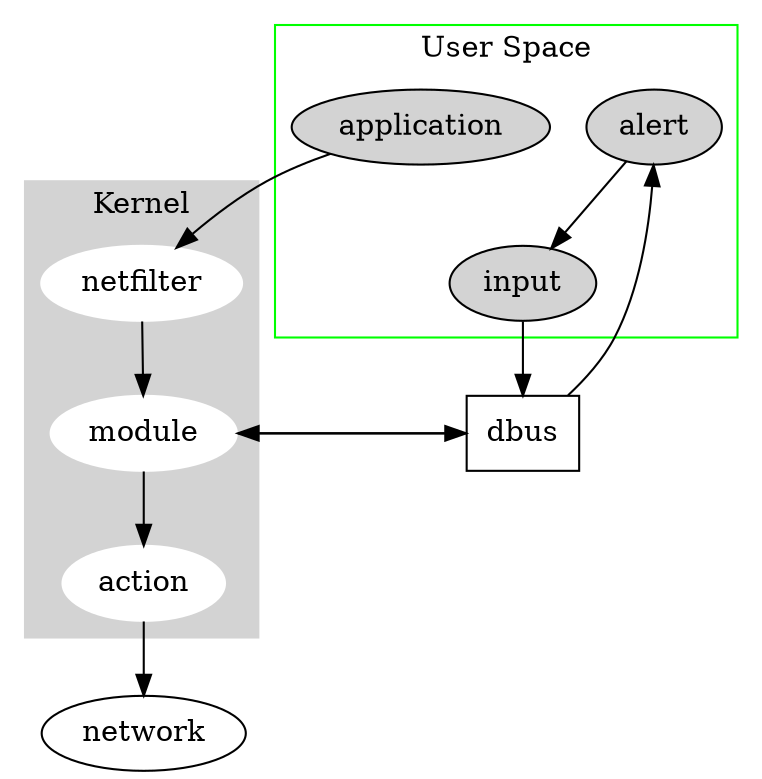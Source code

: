 digraph G {

	subgraph cluster_0 {
		style=filled;
		color=lightgrey;
		node [style=filled,color=white];
		netfilter -> module -> action;
		label = "Kernel";
	}

	subgraph cluster_1 {
		node [style=filled];
		alert -> input;
		application;
		label = "User Space";
		color=green;
	}

	dbus [shape=box];

	module -> dbus;
	dbus -> alert;
	input -> dbus;
	dbus -> module;

	application -> netfilter;
	action -> network;

}